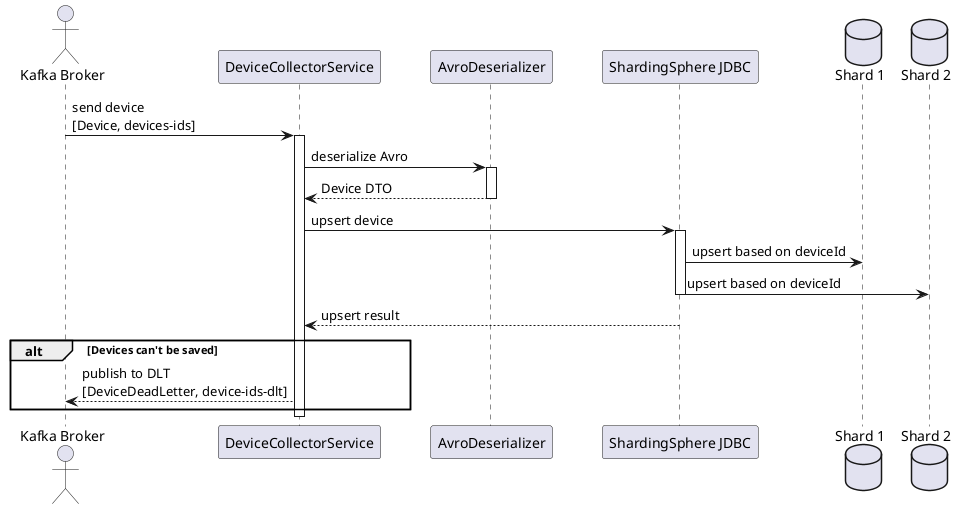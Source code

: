 @startuml "Device Event Processing Flow"

' Define styles
skinparam ParticipantPadding 20
skinparam BoxPadding 10

actor "Kafka Broker" as KafkaBroker
participant "DeviceCollectorService" as DCS
participant "AvroDeserializer" as AVRO

participant "ShardingSphere JDBC" as SSJDBC
database "Shard 1" as SHARD_1
database "Shard 2" as SHARD_2

KafkaBroker -> DCS: send device \n[Device, devices-ids]
activate DCS

DCS -> AVRO: deserialize Avro
activate AVRO
AVRO --> DCS: Device DTO
deactivate AVRO

DCS -> SSJDBC: upsert device
activate SSJDBC
SSJDBC -> SHARD_1: upsert based on deviceId
SSJDBC -> SHARD_2: upsert based on deviceId
deactivate SSJDBC

SSJDBC --> DCS: upsert result

alt Devices can't be saved
    DCS --> KafkaBroker: publish to DLT \n[DeviceDeadLetter, device-ids-dlt]
end

deactivate DCS

@enduml